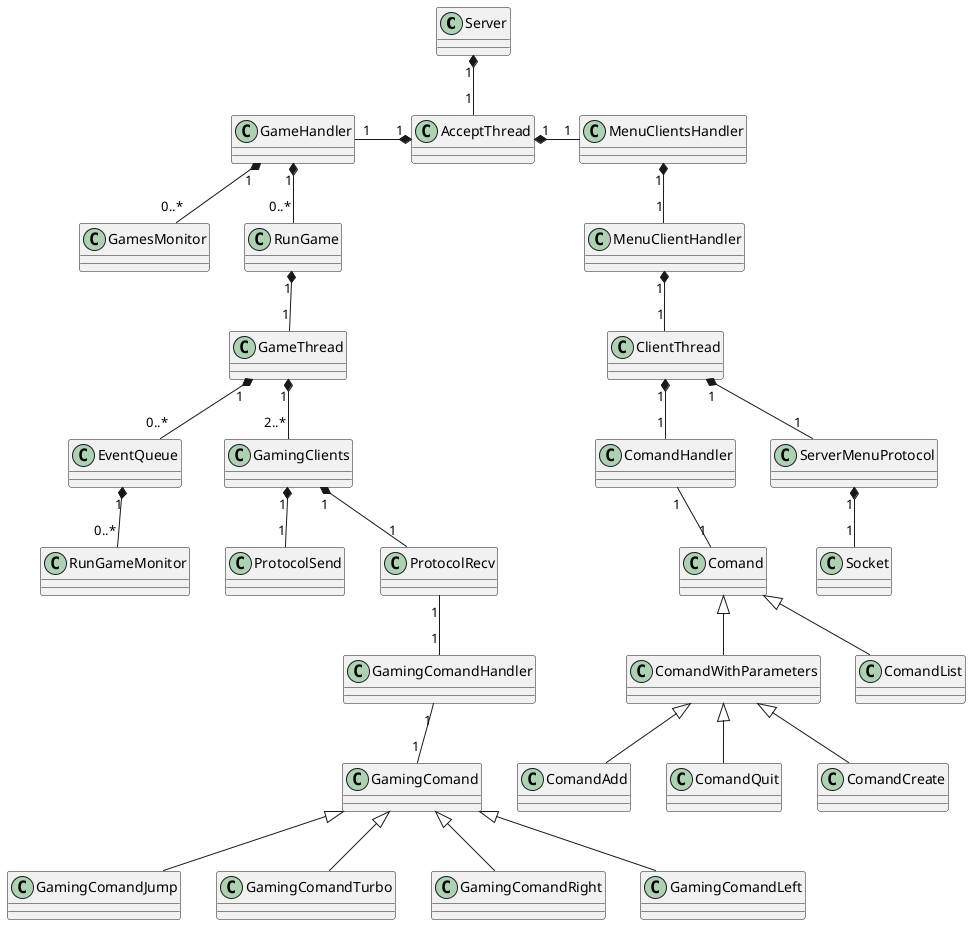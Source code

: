 @startuml
'https://plantuml.com/class-diagram
Server "1"*--"1" AcceptThread
AcceptThread "1"*-left-"1" GameHandler
AcceptThread "1"*-right-"1" MenuClientsHandler
GameHandler "1" *-- "0..*" GamesMonitor
GameHandler "1" *-- "0..*" RunGame

RunGame "1"*--"1" GameThread
GameThread "1" *-- "0..*" EventQueue
EventQueue "1" *-- "0..*" RunGameMonitor
GameThread "1" *-- "2..*" GamingClients
GamingClients "1"*--"1" ProtocolSend
GamingClients "1"*--"1" ProtocolRecv
ProtocolRecv "1"--"1" GamingComandHandler
GamingComandHandler "1"--"1" GamingComand
GamingComand <|-- GamingComandJump
GamingComand <|-- GamingComandTurbo
GamingComand <|-- GamingComandRight
GamingComand <|-- GamingComandLeft


MenuClientsHandler "1"*--"1"MenuClientHandler
MenuClientHandler "1"*--"1"ClientThread
ClientThread "1"*--"1" ComandHandler
ClientThread "1"*--"1" ServerMenuProtocol
ServerMenuProtocol "1"*--"1"  Socket

ComandHandler "1"--"1" Comand
Comand <|-- ComandWithParameters
Comand <|-- ComandList
ComandWithParameters <|-- ComandAdd
ComandWithParameters <|-- ComandQuit
ComandWithParameters <|-- ComandCreate




@enduml